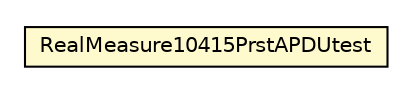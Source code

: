 #!/usr/local/bin/dot
#
# Class diagram 
# Generated by UMLGraph version R5_6-24-gf6e263 (http://www.umlgraph.org/)
#

digraph G {
	edge [fontname="Helvetica",fontsize=10,labelfontname="Helvetica",labelfontsize=10];
	node [fontname="Helvetica",fontsize=10,shape=plaintext];
	nodesep=0.25;
	ranksep=0.5;
	// org.universAAL.lddi.lib.ieeex73std.testchannel20601.RealMeasure10415PrstAPDUtest
	c6815087 [label=<<table title="org.universAAL.lddi.lib.ieeex73std.testchannel20601.RealMeasure10415PrstAPDUtest" border="0" cellborder="1" cellspacing="0" cellpadding="2" port="p" bgcolor="lemonChiffon" href="./RealMeasure10415PrstAPDUtest.html">
		<tr><td><table border="0" cellspacing="0" cellpadding="1">
<tr><td align="center" balign="center"> RealMeasure10415PrstAPDUtest </td></tr>
		</table></td></tr>
		</table>>, URL="./RealMeasure10415PrstAPDUtest.html", fontname="Helvetica", fontcolor="black", fontsize=10.0];
}

